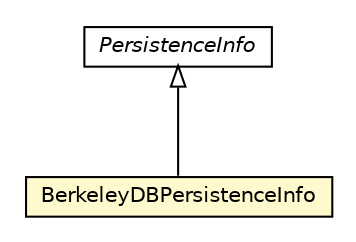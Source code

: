 #!/usr/local/bin/dot
#
# Class diagram 
# Generated by UMLGraph version 5.1 (http://www.umlgraph.org/)
#

digraph G {
	edge [fontname="Helvetica",fontsize=10,labelfontname="Helvetica",labelfontsize=10];
	node [fontname="Helvetica",fontsize=10,shape=plaintext];
	nodesep=0.25;
	ranksep=0.5;
	// pt.ist.fenixframework.project.persistence.PersistenceInfo
	c24335 [label=<<table title="pt.ist.fenixframework.project.persistence.PersistenceInfo" border="0" cellborder="1" cellspacing="0" cellpadding="2" port="p" href="./PersistenceInfo.html">
		<tr><td><table border="0" cellspacing="0" cellpadding="1">
<tr><td align="center" balign="center"><font face="Helvetica-Oblique"> PersistenceInfo </font></td></tr>
		</table></td></tr>
		</table>>, fontname="Helvetica", fontcolor="black", fontsize=10.0];
	// pt.ist.fenixframework.project.persistence.BerkeleyDBPersistenceInfo
	c24338 [label=<<table title="pt.ist.fenixframework.project.persistence.BerkeleyDBPersistenceInfo" border="0" cellborder="1" cellspacing="0" cellpadding="2" port="p" bgcolor="lemonChiffon" href="./BerkeleyDBPersistenceInfo.html">
		<tr><td><table border="0" cellspacing="0" cellpadding="1">
<tr><td align="center" balign="center"> BerkeleyDBPersistenceInfo </td></tr>
		</table></td></tr>
		</table>>, fontname="Helvetica", fontcolor="black", fontsize=10.0];
	//pt.ist.fenixframework.project.persistence.BerkeleyDBPersistenceInfo extends pt.ist.fenixframework.project.persistence.PersistenceInfo
	c24335:p -> c24338:p [dir=back,arrowtail=empty];
}

